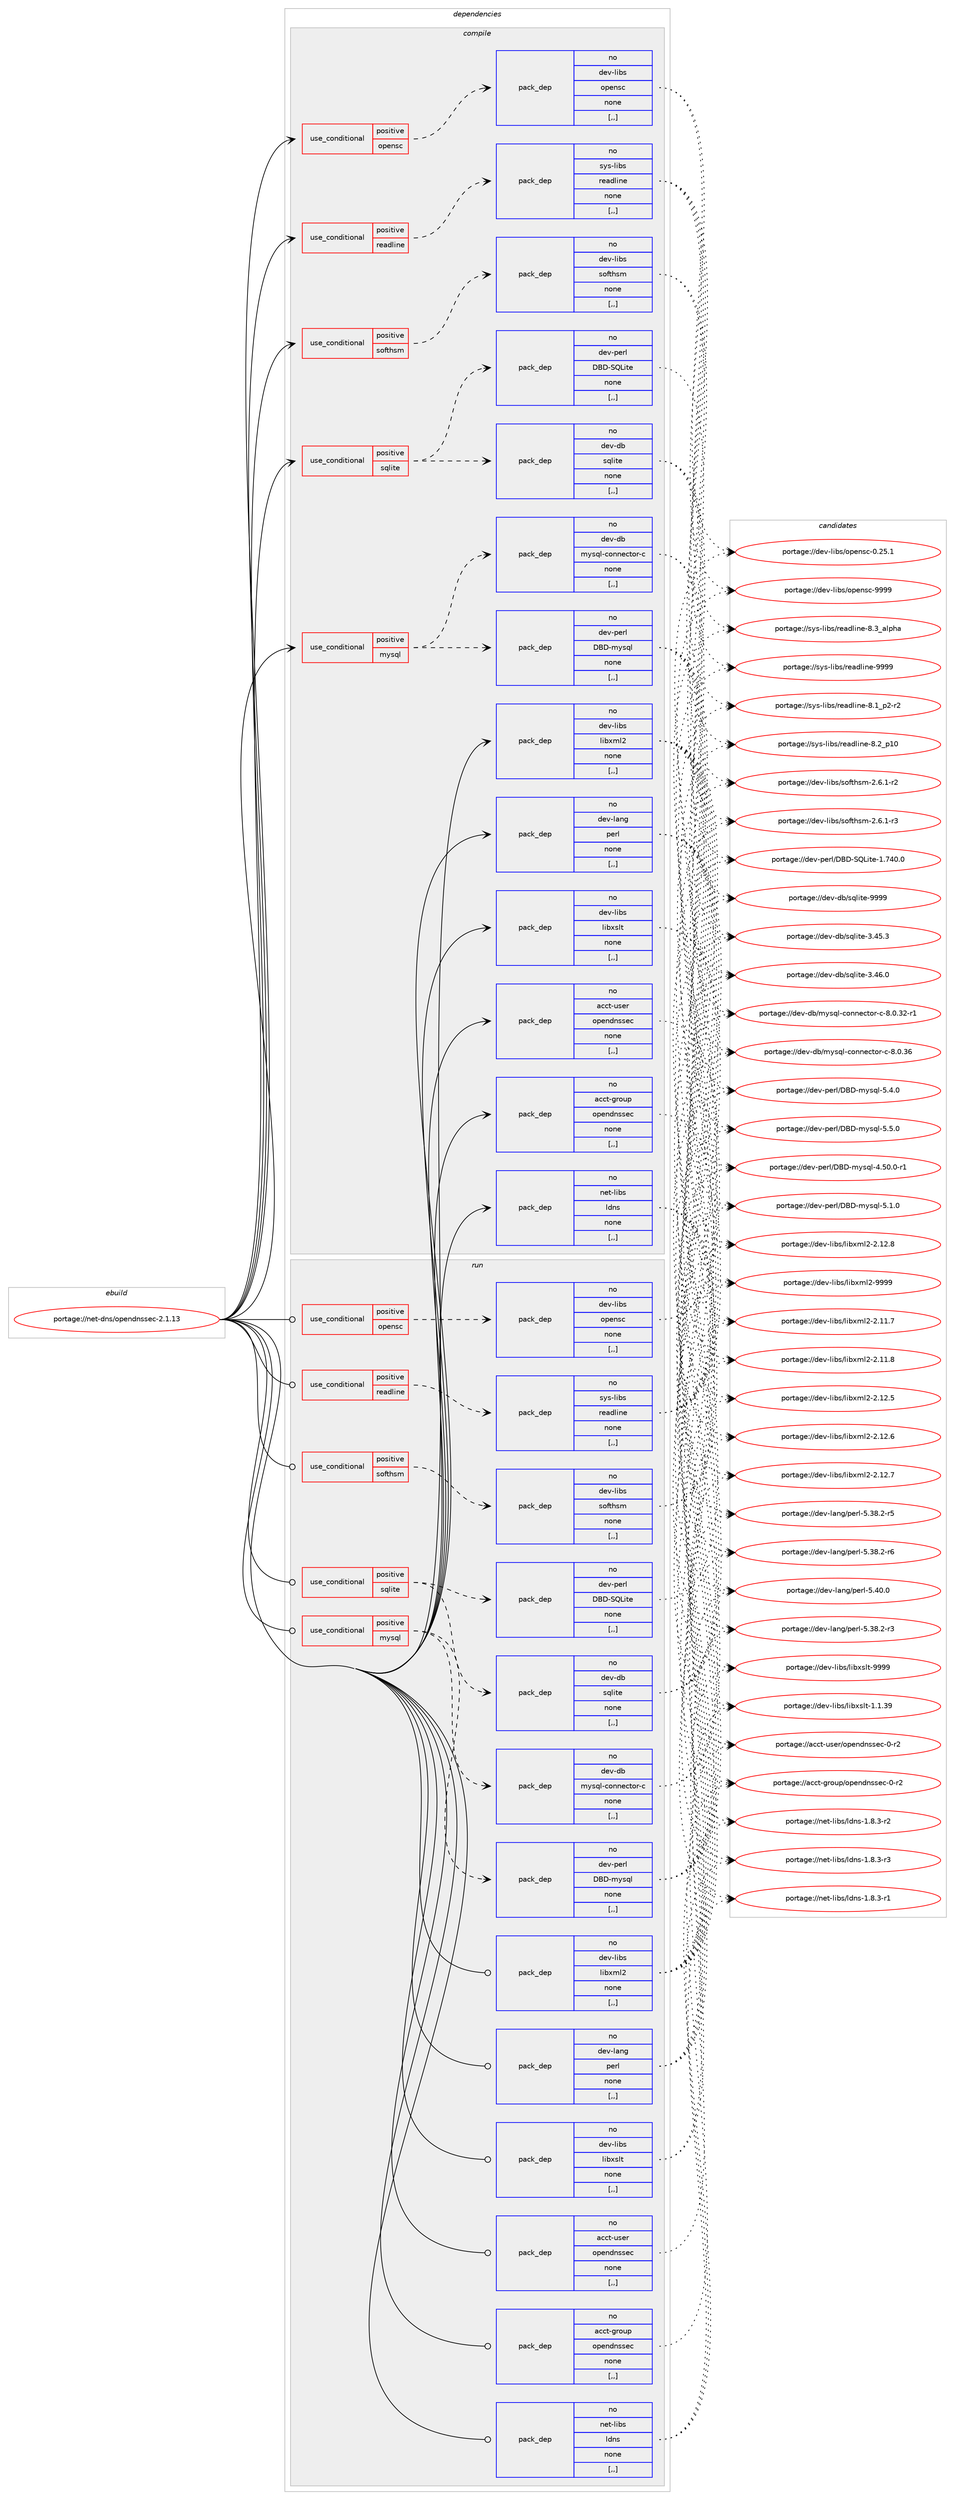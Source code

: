 digraph prolog {

# *************
# Graph options
# *************

newrank=true;
concentrate=true;
compound=true;
graph [rankdir=LR,fontname=Helvetica,fontsize=10,ranksep=1.5];#, ranksep=2.5, nodesep=0.2];
edge  [arrowhead=vee];
node  [fontname=Helvetica,fontsize=10];

# **********
# The ebuild
# **********

subgraph cluster_leftcol {
color=gray;
rank=same;
label=<<i>ebuild</i>>;
id [label="portage://net-dns/opendnssec-2.1.13", color=red, width=4, href="../net-dns/opendnssec-2.1.13.svg"];
}

# ****************
# The dependencies
# ****************

subgraph cluster_midcol {
color=gray;
label=<<i>dependencies</i>>;
subgraph cluster_compile {
fillcolor="#eeeeee";
style=filled;
label=<<i>compile</i>>;
subgraph cond87320 {
dependency337458 [label=<<TABLE BORDER="0" CELLBORDER="1" CELLSPACING="0" CELLPADDING="4"><TR><TD ROWSPAN="3" CELLPADDING="10">use_conditional</TD></TR><TR><TD>positive</TD></TR><TR><TD>mysql</TD></TR></TABLE>>, shape=none, color=red];
subgraph pack247605 {
dependency337459 [label=<<TABLE BORDER="0" CELLBORDER="1" CELLSPACING="0" CELLPADDING="4" WIDTH="220"><TR><TD ROWSPAN="6" CELLPADDING="30">pack_dep</TD></TR><TR><TD WIDTH="110">no</TD></TR><TR><TD>dev-db</TD></TR><TR><TD>mysql-connector-c</TD></TR><TR><TD>none</TD></TR><TR><TD>[,,]</TD></TR></TABLE>>, shape=none, color=blue];
}
dependency337458:e -> dependency337459:w [weight=20,style="dashed",arrowhead="vee"];
subgraph pack247606 {
dependency337460 [label=<<TABLE BORDER="0" CELLBORDER="1" CELLSPACING="0" CELLPADDING="4" WIDTH="220"><TR><TD ROWSPAN="6" CELLPADDING="30">pack_dep</TD></TR><TR><TD WIDTH="110">no</TD></TR><TR><TD>dev-perl</TD></TR><TR><TD>DBD-mysql</TD></TR><TR><TD>none</TD></TR><TR><TD>[,,]</TD></TR></TABLE>>, shape=none, color=blue];
}
dependency337458:e -> dependency337460:w [weight=20,style="dashed",arrowhead="vee"];
}
id:e -> dependency337458:w [weight=20,style="solid",arrowhead="vee"];
subgraph cond87321 {
dependency337461 [label=<<TABLE BORDER="0" CELLBORDER="1" CELLSPACING="0" CELLPADDING="4"><TR><TD ROWSPAN="3" CELLPADDING="10">use_conditional</TD></TR><TR><TD>positive</TD></TR><TR><TD>opensc</TD></TR></TABLE>>, shape=none, color=red];
subgraph pack247607 {
dependency337462 [label=<<TABLE BORDER="0" CELLBORDER="1" CELLSPACING="0" CELLPADDING="4" WIDTH="220"><TR><TD ROWSPAN="6" CELLPADDING="30">pack_dep</TD></TR><TR><TD WIDTH="110">no</TD></TR><TR><TD>dev-libs</TD></TR><TR><TD>opensc</TD></TR><TR><TD>none</TD></TR><TR><TD>[,,]</TD></TR></TABLE>>, shape=none, color=blue];
}
dependency337461:e -> dependency337462:w [weight=20,style="dashed",arrowhead="vee"];
}
id:e -> dependency337461:w [weight=20,style="solid",arrowhead="vee"];
subgraph cond87322 {
dependency337463 [label=<<TABLE BORDER="0" CELLBORDER="1" CELLSPACING="0" CELLPADDING="4"><TR><TD ROWSPAN="3" CELLPADDING="10">use_conditional</TD></TR><TR><TD>positive</TD></TR><TR><TD>readline</TD></TR></TABLE>>, shape=none, color=red];
subgraph pack247608 {
dependency337464 [label=<<TABLE BORDER="0" CELLBORDER="1" CELLSPACING="0" CELLPADDING="4" WIDTH="220"><TR><TD ROWSPAN="6" CELLPADDING="30">pack_dep</TD></TR><TR><TD WIDTH="110">no</TD></TR><TR><TD>sys-libs</TD></TR><TR><TD>readline</TD></TR><TR><TD>none</TD></TR><TR><TD>[,,]</TD></TR></TABLE>>, shape=none, color=blue];
}
dependency337463:e -> dependency337464:w [weight=20,style="dashed",arrowhead="vee"];
}
id:e -> dependency337463:w [weight=20,style="solid",arrowhead="vee"];
subgraph cond87323 {
dependency337465 [label=<<TABLE BORDER="0" CELLBORDER="1" CELLSPACING="0" CELLPADDING="4"><TR><TD ROWSPAN="3" CELLPADDING="10">use_conditional</TD></TR><TR><TD>positive</TD></TR><TR><TD>softhsm</TD></TR></TABLE>>, shape=none, color=red];
subgraph pack247609 {
dependency337466 [label=<<TABLE BORDER="0" CELLBORDER="1" CELLSPACING="0" CELLPADDING="4" WIDTH="220"><TR><TD ROWSPAN="6" CELLPADDING="30">pack_dep</TD></TR><TR><TD WIDTH="110">no</TD></TR><TR><TD>dev-libs</TD></TR><TR><TD>softhsm</TD></TR><TR><TD>none</TD></TR><TR><TD>[,,]</TD></TR></TABLE>>, shape=none, color=blue];
}
dependency337465:e -> dependency337466:w [weight=20,style="dashed",arrowhead="vee"];
}
id:e -> dependency337465:w [weight=20,style="solid",arrowhead="vee"];
subgraph cond87324 {
dependency337467 [label=<<TABLE BORDER="0" CELLBORDER="1" CELLSPACING="0" CELLPADDING="4"><TR><TD ROWSPAN="3" CELLPADDING="10">use_conditional</TD></TR><TR><TD>positive</TD></TR><TR><TD>sqlite</TD></TR></TABLE>>, shape=none, color=red];
subgraph pack247610 {
dependency337468 [label=<<TABLE BORDER="0" CELLBORDER="1" CELLSPACING="0" CELLPADDING="4" WIDTH="220"><TR><TD ROWSPAN="6" CELLPADDING="30">pack_dep</TD></TR><TR><TD WIDTH="110">no</TD></TR><TR><TD>dev-db</TD></TR><TR><TD>sqlite</TD></TR><TR><TD>none</TD></TR><TR><TD>[,,]</TD></TR></TABLE>>, shape=none, color=blue];
}
dependency337467:e -> dependency337468:w [weight=20,style="dashed",arrowhead="vee"];
subgraph pack247611 {
dependency337469 [label=<<TABLE BORDER="0" CELLBORDER="1" CELLSPACING="0" CELLPADDING="4" WIDTH="220"><TR><TD ROWSPAN="6" CELLPADDING="30">pack_dep</TD></TR><TR><TD WIDTH="110">no</TD></TR><TR><TD>dev-perl</TD></TR><TR><TD>DBD-SQLite</TD></TR><TR><TD>none</TD></TR><TR><TD>[,,]</TD></TR></TABLE>>, shape=none, color=blue];
}
dependency337467:e -> dependency337469:w [weight=20,style="dashed",arrowhead="vee"];
}
id:e -> dependency337467:w [weight=20,style="solid",arrowhead="vee"];
subgraph pack247612 {
dependency337470 [label=<<TABLE BORDER="0" CELLBORDER="1" CELLSPACING="0" CELLPADDING="4" WIDTH="220"><TR><TD ROWSPAN="6" CELLPADDING="30">pack_dep</TD></TR><TR><TD WIDTH="110">no</TD></TR><TR><TD>acct-group</TD></TR><TR><TD>opendnssec</TD></TR><TR><TD>none</TD></TR><TR><TD>[,,]</TD></TR></TABLE>>, shape=none, color=blue];
}
id:e -> dependency337470:w [weight=20,style="solid",arrowhead="vee"];
subgraph pack247613 {
dependency337471 [label=<<TABLE BORDER="0" CELLBORDER="1" CELLSPACING="0" CELLPADDING="4" WIDTH="220"><TR><TD ROWSPAN="6" CELLPADDING="30">pack_dep</TD></TR><TR><TD WIDTH="110">no</TD></TR><TR><TD>acct-user</TD></TR><TR><TD>opendnssec</TD></TR><TR><TD>none</TD></TR><TR><TD>[,,]</TD></TR></TABLE>>, shape=none, color=blue];
}
id:e -> dependency337471:w [weight=20,style="solid",arrowhead="vee"];
subgraph pack247614 {
dependency337472 [label=<<TABLE BORDER="0" CELLBORDER="1" CELLSPACING="0" CELLPADDING="4" WIDTH="220"><TR><TD ROWSPAN="6" CELLPADDING="30">pack_dep</TD></TR><TR><TD WIDTH="110">no</TD></TR><TR><TD>dev-lang</TD></TR><TR><TD>perl</TD></TR><TR><TD>none</TD></TR><TR><TD>[,,]</TD></TR></TABLE>>, shape=none, color=blue];
}
id:e -> dependency337472:w [weight=20,style="solid",arrowhead="vee"];
subgraph pack247615 {
dependency337473 [label=<<TABLE BORDER="0" CELLBORDER="1" CELLSPACING="0" CELLPADDING="4" WIDTH="220"><TR><TD ROWSPAN="6" CELLPADDING="30">pack_dep</TD></TR><TR><TD WIDTH="110">no</TD></TR><TR><TD>dev-libs</TD></TR><TR><TD>libxml2</TD></TR><TR><TD>none</TD></TR><TR><TD>[,,]</TD></TR></TABLE>>, shape=none, color=blue];
}
id:e -> dependency337473:w [weight=20,style="solid",arrowhead="vee"];
subgraph pack247616 {
dependency337474 [label=<<TABLE BORDER="0" CELLBORDER="1" CELLSPACING="0" CELLPADDING="4" WIDTH="220"><TR><TD ROWSPAN="6" CELLPADDING="30">pack_dep</TD></TR><TR><TD WIDTH="110">no</TD></TR><TR><TD>dev-libs</TD></TR><TR><TD>libxslt</TD></TR><TR><TD>none</TD></TR><TR><TD>[,,]</TD></TR></TABLE>>, shape=none, color=blue];
}
id:e -> dependency337474:w [weight=20,style="solid",arrowhead="vee"];
subgraph pack247617 {
dependency337475 [label=<<TABLE BORDER="0" CELLBORDER="1" CELLSPACING="0" CELLPADDING="4" WIDTH="220"><TR><TD ROWSPAN="6" CELLPADDING="30">pack_dep</TD></TR><TR><TD WIDTH="110">no</TD></TR><TR><TD>net-libs</TD></TR><TR><TD>ldns</TD></TR><TR><TD>none</TD></TR><TR><TD>[,,]</TD></TR></TABLE>>, shape=none, color=blue];
}
id:e -> dependency337475:w [weight=20,style="solid",arrowhead="vee"];
}
subgraph cluster_compileandrun {
fillcolor="#eeeeee";
style=filled;
label=<<i>compile and run</i>>;
}
subgraph cluster_run {
fillcolor="#eeeeee";
style=filled;
label=<<i>run</i>>;
subgraph cond87325 {
dependency337476 [label=<<TABLE BORDER="0" CELLBORDER="1" CELLSPACING="0" CELLPADDING="4"><TR><TD ROWSPAN="3" CELLPADDING="10">use_conditional</TD></TR><TR><TD>positive</TD></TR><TR><TD>mysql</TD></TR></TABLE>>, shape=none, color=red];
subgraph pack247618 {
dependency337477 [label=<<TABLE BORDER="0" CELLBORDER="1" CELLSPACING="0" CELLPADDING="4" WIDTH="220"><TR><TD ROWSPAN="6" CELLPADDING="30">pack_dep</TD></TR><TR><TD WIDTH="110">no</TD></TR><TR><TD>dev-db</TD></TR><TR><TD>mysql-connector-c</TD></TR><TR><TD>none</TD></TR><TR><TD>[,,]</TD></TR></TABLE>>, shape=none, color=blue];
}
dependency337476:e -> dependency337477:w [weight=20,style="dashed",arrowhead="vee"];
subgraph pack247619 {
dependency337478 [label=<<TABLE BORDER="0" CELLBORDER="1" CELLSPACING="0" CELLPADDING="4" WIDTH="220"><TR><TD ROWSPAN="6" CELLPADDING="30">pack_dep</TD></TR><TR><TD WIDTH="110">no</TD></TR><TR><TD>dev-perl</TD></TR><TR><TD>DBD-mysql</TD></TR><TR><TD>none</TD></TR><TR><TD>[,,]</TD></TR></TABLE>>, shape=none, color=blue];
}
dependency337476:e -> dependency337478:w [weight=20,style="dashed",arrowhead="vee"];
}
id:e -> dependency337476:w [weight=20,style="solid",arrowhead="odot"];
subgraph cond87326 {
dependency337479 [label=<<TABLE BORDER="0" CELLBORDER="1" CELLSPACING="0" CELLPADDING="4"><TR><TD ROWSPAN="3" CELLPADDING="10">use_conditional</TD></TR><TR><TD>positive</TD></TR><TR><TD>opensc</TD></TR></TABLE>>, shape=none, color=red];
subgraph pack247620 {
dependency337480 [label=<<TABLE BORDER="0" CELLBORDER="1" CELLSPACING="0" CELLPADDING="4" WIDTH="220"><TR><TD ROWSPAN="6" CELLPADDING="30">pack_dep</TD></TR><TR><TD WIDTH="110">no</TD></TR><TR><TD>dev-libs</TD></TR><TR><TD>opensc</TD></TR><TR><TD>none</TD></TR><TR><TD>[,,]</TD></TR></TABLE>>, shape=none, color=blue];
}
dependency337479:e -> dependency337480:w [weight=20,style="dashed",arrowhead="vee"];
}
id:e -> dependency337479:w [weight=20,style="solid",arrowhead="odot"];
subgraph cond87327 {
dependency337481 [label=<<TABLE BORDER="0" CELLBORDER="1" CELLSPACING="0" CELLPADDING="4"><TR><TD ROWSPAN="3" CELLPADDING="10">use_conditional</TD></TR><TR><TD>positive</TD></TR><TR><TD>readline</TD></TR></TABLE>>, shape=none, color=red];
subgraph pack247621 {
dependency337482 [label=<<TABLE BORDER="0" CELLBORDER="1" CELLSPACING="0" CELLPADDING="4" WIDTH="220"><TR><TD ROWSPAN="6" CELLPADDING="30">pack_dep</TD></TR><TR><TD WIDTH="110">no</TD></TR><TR><TD>sys-libs</TD></TR><TR><TD>readline</TD></TR><TR><TD>none</TD></TR><TR><TD>[,,]</TD></TR></TABLE>>, shape=none, color=blue];
}
dependency337481:e -> dependency337482:w [weight=20,style="dashed",arrowhead="vee"];
}
id:e -> dependency337481:w [weight=20,style="solid",arrowhead="odot"];
subgraph cond87328 {
dependency337483 [label=<<TABLE BORDER="0" CELLBORDER="1" CELLSPACING="0" CELLPADDING="4"><TR><TD ROWSPAN="3" CELLPADDING="10">use_conditional</TD></TR><TR><TD>positive</TD></TR><TR><TD>softhsm</TD></TR></TABLE>>, shape=none, color=red];
subgraph pack247622 {
dependency337484 [label=<<TABLE BORDER="0" CELLBORDER="1" CELLSPACING="0" CELLPADDING="4" WIDTH="220"><TR><TD ROWSPAN="6" CELLPADDING="30">pack_dep</TD></TR><TR><TD WIDTH="110">no</TD></TR><TR><TD>dev-libs</TD></TR><TR><TD>softhsm</TD></TR><TR><TD>none</TD></TR><TR><TD>[,,]</TD></TR></TABLE>>, shape=none, color=blue];
}
dependency337483:e -> dependency337484:w [weight=20,style="dashed",arrowhead="vee"];
}
id:e -> dependency337483:w [weight=20,style="solid",arrowhead="odot"];
subgraph cond87329 {
dependency337485 [label=<<TABLE BORDER="0" CELLBORDER="1" CELLSPACING="0" CELLPADDING="4"><TR><TD ROWSPAN="3" CELLPADDING="10">use_conditional</TD></TR><TR><TD>positive</TD></TR><TR><TD>sqlite</TD></TR></TABLE>>, shape=none, color=red];
subgraph pack247623 {
dependency337486 [label=<<TABLE BORDER="0" CELLBORDER="1" CELLSPACING="0" CELLPADDING="4" WIDTH="220"><TR><TD ROWSPAN="6" CELLPADDING="30">pack_dep</TD></TR><TR><TD WIDTH="110">no</TD></TR><TR><TD>dev-db</TD></TR><TR><TD>sqlite</TD></TR><TR><TD>none</TD></TR><TR><TD>[,,]</TD></TR></TABLE>>, shape=none, color=blue];
}
dependency337485:e -> dependency337486:w [weight=20,style="dashed",arrowhead="vee"];
subgraph pack247624 {
dependency337487 [label=<<TABLE BORDER="0" CELLBORDER="1" CELLSPACING="0" CELLPADDING="4" WIDTH="220"><TR><TD ROWSPAN="6" CELLPADDING="30">pack_dep</TD></TR><TR><TD WIDTH="110">no</TD></TR><TR><TD>dev-perl</TD></TR><TR><TD>DBD-SQLite</TD></TR><TR><TD>none</TD></TR><TR><TD>[,,]</TD></TR></TABLE>>, shape=none, color=blue];
}
dependency337485:e -> dependency337487:w [weight=20,style="dashed",arrowhead="vee"];
}
id:e -> dependency337485:w [weight=20,style="solid",arrowhead="odot"];
subgraph pack247625 {
dependency337488 [label=<<TABLE BORDER="0" CELLBORDER="1" CELLSPACING="0" CELLPADDING="4" WIDTH="220"><TR><TD ROWSPAN="6" CELLPADDING="30">pack_dep</TD></TR><TR><TD WIDTH="110">no</TD></TR><TR><TD>acct-group</TD></TR><TR><TD>opendnssec</TD></TR><TR><TD>none</TD></TR><TR><TD>[,,]</TD></TR></TABLE>>, shape=none, color=blue];
}
id:e -> dependency337488:w [weight=20,style="solid",arrowhead="odot"];
subgraph pack247626 {
dependency337489 [label=<<TABLE BORDER="0" CELLBORDER="1" CELLSPACING="0" CELLPADDING="4" WIDTH="220"><TR><TD ROWSPAN="6" CELLPADDING="30">pack_dep</TD></TR><TR><TD WIDTH="110">no</TD></TR><TR><TD>acct-user</TD></TR><TR><TD>opendnssec</TD></TR><TR><TD>none</TD></TR><TR><TD>[,,]</TD></TR></TABLE>>, shape=none, color=blue];
}
id:e -> dependency337489:w [weight=20,style="solid",arrowhead="odot"];
subgraph pack247627 {
dependency337490 [label=<<TABLE BORDER="0" CELLBORDER="1" CELLSPACING="0" CELLPADDING="4" WIDTH="220"><TR><TD ROWSPAN="6" CELLPADDING="30">pack_dep</TD></TR><TR><TD WIDTH="110">no</TD></TR><TR><TD>dev-lang</TD></TR><TR><TD>perl</TD></TR><TR><TD>none</TD></TR><TR><TD>[,,]</TD></TR></TABLE>>, shape=none, color=blue];
}
id:e -> dependency337490:w [weight=20,style="solid",arrowhead="odot"];
subgraph pack247628 {
dependency337491 [label=<<TABLE BORDER="0" CELLBORDER="1" CELLSPACING="0" CELLPADDING="4" WIDTH="220"><TR><TD ROWSPAN="6" CELLPADDING="30">pack_dep</TD></TR><TR><TD WIDTH="110">no</TD></TR><TR><TD>dev-libs</TD></TR><TR><TD>libxml2</TD></TR><TR><TD>none</TD></TR><TR><TD>[,,]</TD></TR></TABLE>>, shape=none, color=blue];
}
id:e -> dependency337491:w [weight=20,style="solid",arrowhead="odot"];
subgraph pack247629 {
dependency337492 [label=<<TABLE BORDER="0" CELLBORDER="1" CELLSPACING="0" CELLPADDING="4" WIDTH="220"><TR><TD ROWSPAN="6" CELLPADDING="30">pack_dep</TD></TR><TR><TD WIDTH="110">no</TD></TR><TR><TD>dev-libs</TD></TR><TR><TD>libxslt</TD></TR><TR><TD>none</TD></TR><TR><TD>[,,]</TD></TR></TABLE>>, shape=none, color=blue];
}
id:e -> dependency337492:w [weight=20,style="solid",arrowhead="odot"];
subgraph pack247630 {
dependency337493 [label=<<TABLE BORDER="0" CELLBORDER="1" CELLSPACING="0" CELLPADDING="4" WIDTH="220"><TR><TD ROWSPAN="6" CELLPADDING="30">pack_dep</TD></TR><TR><TD WIDTH="110">no</TD></TR><TR><TD>net-libs</TD></TR><TR><TD>ldns</TD></TR><TR><TD>none</TD></TR><TR><TD>[,,]</TD></TR></TABLE>>, shape=none, color=blue];
}
id:e -> dependency337493:w [weight=20,style="solid",arrowhead="odot"];
}
}

# **************
# The candidates
# **************

subgraph cluster_choices {
rank=same;
color=gray;
label=<<i>candidates</i>>;

subgraph choice247605 {
color=black;
nodesep=1;
choice1001011184510098471091211151131084599111110110101991161111144599455646484651504511449 [label="portage://dev-db/mysql-connector-c-8.0.32-r1", color=red, width=4,href="../dev-db/mysql-connector-c-8.0.32-r1.svg"];
choice100101118451009847109121115113108459911111011010199116111114459945564648465154 [label="portage://dev-db/mysql-connector-c-8.0.36", color=red, width=4,href="../dev-db/mysql-connector-c-8.0.36.svg"];
dependency337459:e -> choice1001011184510098471091211151131084599111110110101991161111144599455646484651504511449:w [style=dotted,weight="100"];
dependency337459:e -> choice100101118451009847109121115113108459911111011010199116111114459945564648465154:w [style=dotted,weight="100"];
}
subgraph choice247606 {
color=black;
nodesep=1;
choice100101118451121011141084768666845109121115113108455246534846484511449 [label="portage://dev-perl/DBD-mysql-4.50.0-r1", color=red, width=4,href="../dev-perl/DBD-mysql-4.50.0-r1.svg"];
choice100101118451121011141084768666845109121115113108455346494648 [label="portage://dev-perl/DBD-mysql-5.1.0", color=red, width=4,href="../dev-perl/DBD-mysql-5.1.0.svg"];
choice100101118451121011141084768666845109121115113108455346524648 [label="portage://dev-perl/DBD-mysql-5.4.0", color=red, width=4,href="../dev-perl/DBD-mysql-5.4.0.svg"];
choice100101118451121011141084768666845109121115113108455346534648 [label="portage://dev-perl/DBD-mysql-5.5.0", color=red, width=4,href="../dev-perl/DBD-mysql-5.5.0.svg"];
dependency337460:e -> choice100101118451121011141084768666845109121115113108455246534846484511449:w [style=dotted,weight="100"];
dependency337460:e -> choice100101118451121011141084768666845109121115113108455346494648:w [style=dotted,weight="100"];
dependency337460:e -> choice100101118451121011141084768666845109121115113108455346524648:w [style=dotted,weight="100"];
dependency337460:e -> choice100101118451121011141084768666845109121115113108455346534648:w [style=dotted,weight="100"];
}
subgraph choice247607 {
color=black;
nodesep=1;
choice1001011184510810598115471111121011101159945484650534649 [label="portage://dev-libs/opensc-0.25.1", color=red, width=4,href="../dev-libs/opensc-0.25.1.svg"];
choice100101118451081059811547111112101110115994557575757 [label="portage://dev-libs/opensc-9999", color=red, width=4,href="../dev-libs/opensc-9999.svg"];
dependency337462:e -> choice1001011184510810598115471111121011101159945484650534649:w [style=dotted,weight="100"];
dependency337462:e -> choice100101118451081059811547111112101110115994557575757:w [style=dotted,weight="100"];
}
subgraph choice247608 {
color=black;
nodesep=1;
choice115121115451081059811547114101971001081051101014556464995112504511450 [label="portage://sys-libs/readline-8.1_p2-r2", color=red, width=4,href="../sys-libs/readline-8.1_p2-r2.svg"];
choice1151211154510810598115471141019710010810511010145564650951124948 [label="portage://sys-libs/readline-8.2_p10", color=red, width=4,href="../sys-libs/readline-8.2_p10.svg"];
choice1151211154510810598115471141019710010810511010145564651959710811210497 [label="portage://sys-libs/readline-8.3_alpha", color=red, width=4,href="../sys-libs/readline-8.3_alpha.svg"];
choice115121115451081059811547114101971001081051101014557575757 [label="portage://sys-libs/readline-9999", color=red, width=4,href="../sys-libs/readline-9999.svg"];
dependency337464:e -> choice115121115451081059811547114101971001081051101014556464995112504511450:w [style=dotted,weight="100"];
dependency337464:e -> choice1151211154510810598115471141019710010810511010145564650951124948:w [style=dotted,weight="100"];
dependency337464:e -> choice1151211154510810598115471141019710010810511010145564651959710811210497:w [style=dotted,weight="100"];
dependency337464:e -> choice115121115451081059811547114101971001081051101014557575757:w [style=dotted,weight="100"];
}
subgraph choice247609 {
color=black;
nodesep=1;
choice1001011184510810598115471151111021161041151094550465446494511450 [label="portage://dev-libs/softhsm-2.6.1-r2", color=red, width=4,href="../dev-libs/softhsm-2.6.1-r2.svg"];
choice1001011184510810598115471151111021161041151094550465446494511451 [label="portage://dev-libs/softhsm-2.6.1-r3", color=red, width=4,href="../dev-libs/softhsm-2.6.1-r3.svg"];
dependency337466:e -> choice1001011184510810598115471151111021161041151094550465446494511450:w [style=dotted,weight="100"];
dependency337466:e -> choice1001011184510810598115471151111021161041151094550465446494511451:w [style=dotted,weight="100"];
}
subgraph choice247610 {
color=black;
nodesep=1;
choice10010111845100984711511310810511610145514652534651 [label="portage://dev-db/sqlite-3.45.3", color=red, width=4,href="../dev-db/sqlite-3.45.3.svg"];
choice10010111845100984711511310810511610145514652544648 [label="portage://dev-db/sqlite-3.46.0", color=red, width=4,href="../dev-db/sqlite-3.46.0.svg"];
choice1001011184510098471151131081051161014557575757 [label="portage://dev-db/sqlite-9999", color=red, width=4,href="../dev-db/sqlite-9999.svg"];
dependency337468:e -> choice10010111845100984711511310810511610145514652534651:w [style=dotted,weight="100"];
dependency337468:e -> choice10010111845100984711511310810511610145514652544648:w [style=dotted,weight="100"];
dependency337468:e -> choice1001011184510098471151131081051161014557575757:w [style=dotted,weight="100"];
}
subgraph choice247611 {
color=black;
nodesep=1;
choice1001011184511210111410847686668458381761051161014549465552484648 [label="portage://dev-perl/DBD-SQLite-1.740.0", color=red, width=4,href="../dev-perl/DBD-SQLite-1.740.0.svg"];
dependency337469:e -> choice1001011184511210111410847686668458381761051161014549465552484648:w [style=dotted,weight="100"];
}
subgraph choice247612 {
color=black;
nodesep=1;
choice97999911645103114111117112471111121011101001101151151019945484511450 [label="portage://acct-group/opendnssec-0-r2", color=red, width=4,href="../acct-group/opendnssec-0-r2.svg"];
dependency337470:e -> choice97999911645103114111117112471111121011101001101151151019945484511450:w [style=dotted,weight="100"];
}
subgraph choice247613 {
color=black;
nodesep=1;
choice97999911645117115101114471111121011101001101151151019945484511450 [label="portage://acct-user/opendnssec-0-r2", color=red, width=4,href="../acct-user/opendnssec-0-r2.svg"];
dependency337471:e -> choice97999911645117115101114471111121011101001101151151019945484511450:w [style=dotted,weight="100"];
}
subgraph choice247614 {
color=black;
nodesep=1;
choice100101118451089711010347112101114108455346515646504511451 [label="portage://dev-lang/perl-5.38.2-r3", color=red, width=4,href="../dev-lang/perl-5.38.2-r3.svg"];
choice100101118451089711010347112101114108455346515646504511453 [label="portage://dev-lang/perl-5.38.2-r5", color=red, width=4,href="../dev-lang/perl-5.38.2-r5.svg"];
choice100101118451089711010347112101114108455346515646504511454 [label="portage://dev-lang/perl-5.38.2-r6", color=red, width=4,href="../dev-lang/perl-5.38.2-r6.svg"];
choice10010111845108971101034711210111410845534652484648 [label="portage://dev-lang/perl-5.40.0", color=red, width=4,href="../dev-lang/perl-5.40.0.svg"];
dependency337472:e -> choice100101118451089711010347112101114108455346515646504511451:w [style=dotted,weight="100"];
dependency337472:e -> choice100101118451089711010347112101114108455346515646504511453:w [style=dotted,weight="100"];
dependency337472:e -> choice100101118451089711010347112101114108455346515646504511454:w [style=dotted,weight="100"];
dependency337472:e -> choice10010111845108971101034711210111410845534652484648:w [style=dotted,weight="100"];
}
subgraph choice247615 {
color=black;
nodesep=1;
choice100101118451081059811547108105981201091085045504649494655 [label="portage://dev-libs/libxml2-2.11.7", color=red, width=4,href="../dev-libs/libxml2-2.11.7.svg"];
choice100101118451081059811547108105981201091085045504649494656 [label="portage://dev-libs/libxml2-2.11.8", color=red, width=4,href="../dev-libs/libxml2-2.11.8.svg"];
choice100101118451081059811547108105981201091085045504649504653 [label="portage://dev-libs/libxml2-2.12.5", color=red, width=4,href="../dev-libs/libxml2-2.12.5.svg"];
choice100101118451081059811547108105981201091085045504649504654 [label="portage://dev-libs/libxml2-2.12.6", color=red, width=4,href="../dev-libs/libxml2-2.12.6.svg"];
choice100101118451081059811547108105981201091085045504649504655 [label="portage://dev-libs/libxml2-2.12.7", color=red, width=4,href="../dev-libs/libxml2-2.12.7.svg"];
choice100101118451081059811547108105981201091085045504649504656 [label="portage://dev-libs/libxml2-2.12.8", color=red, width=4,href="../dev-libs/libxml2-2.12.8.svg"];
choice10010111845108105981154710810598120109108504557575757 [label="portage://dev-libs/libxml2-9999", color=red, width=4,href="../dev-libs/libxml2-9999.svg"];
dependency337473:e -> choice100101118451081059811547108105981201091085045504649494655:w [style=dotted,weight="100"];
dependency337473:e -> choice100101118451081059811547108105981201091085045504649494656:w [style=dotted,weight="100"];
dependency337473:e -> choice100101118451081059811547108105981201091085045504649504653:w [style=dotted,weight="100"];
dependency337473:e -> choice100101118451081059811547108105981201091085045504649504654:w [style=dotted,weight="100"];
dependency337473:e -> choice100101118451081059811547108105981201091085045504649504655:w [style=dotted,weight="100"];
dependency337473:e -> choice100101118451081059811547108105981201091085045504649504656:w [style=dotted,weight="100"];
dependency337473:e -> choice10010111845108105981154710810598120109108504557575757:w [style=dotted,weight="100"];
}
subgraph choice247616 {
color=black;
nodesep=1;
choice1001011184510810598115471081059812011510811645494649465157 [label="portage://dev-libs/libxslt-1.1.39", color=red, width=4,href="../dev-libs/libxslt-1.1.39.svg"];
choice100101118451081059811547108105981201151081164557575757 [label="portage://dev-libs/libxslt-9999", color=red, width=4,href="../dev-libs/libxslt-9999.svg"];
dependency337474:e -> choice1001011184510810598115471081059812011510811645494649465157:w [style=dotted,weight="100"];
dependency337474:e -> choice100101118451081059811547108105981201151081164557575757:w [style=dotted,weight="100"];
}
subgraph choice247617 {
color=black;
nodesep=1;
choice1101011164510810598115471081001101154549465646514511449 [label="portage://net-libs/ldns-1.8.3-r1", color=red, width=4,href="../net-libs/ldns-1.8.3-r1.svg"];
choice1101011164510810598115471081001101154549465646514511450 [label="portage://net-libs/ldns-1.8.3-r2", color=red, width=4,href="../net-libs/ldns-1.8.3-r2.svg"];
choice1101011164510810598115471081001101154549465646514511451 [label="portage://net-libs/ldns-1.8.3-r3", color=red, width=4,href="../net-libs/ldns-1.8.3-r3.svg"];
dependency337475:e -> choice1101011164510810598115471081001101154549465646514511449:w [style=dotted,weight="100"];
dependency337475:e -> choice1101011164510810598115471081001101154549465646514511450:w [style=dotted,weight="100"];
dependency337475:e -> choice1101011164510810598115471081001101154549465646514511451:w [style=dotted,weight="100"];
}
subgraph choice247618 {
color=black;
nodesep=1;
choice1001011184510098471091211151131084599111110110101991161111144599455646484651504511449 [label="portage://dev-db/mysql-connector-c-8.0.32-r1", color=red, width=4,href="../dev-db/mysql-connector-c-8.0.32-r1.svg"];
choice100101118451009847109121115113108459911111011010199116111114459945564648465154 [label="portage://dev-db/mysql-connector-c-8.0.36", color=red, width=4,href="../dev-db/mysql-connector-c-8.0.36.svg"];
dependency337477:e -> choice1001011184510098471091211151131084599111110110101991161111144599455646484651504511449:w [style=dotted,weight="100"];
dependency337477:e -> choice100101118451009847109121115113108459911111011010199116111114459945564648465154:w [style=dotted,weight="100"];
}
subgraph choice247619 {
color=black;
nodesep=1;
choice100101118451121011141084768666845109121115113108455246534846484511449 [label="portage://dev-perl/DBD-mysql-4.50.0-r1", color=red, width=4,href="../dev-perl/DBD-mysql-4.50.0-r1.svg"];
choice100101118451121011141084768666845109121115113108455346494648 [label="portage://dev-perl/DBD-mysql-5.1.0", color=red, width=4,href="../dev-perl/DBD-mysql-5.1.0.svg"];
choice100101118451121011141084768666845109121115113108455346524648 [label="portage://dev-perl/DBD-mysql-5.4.0", color=red, width=4,href="../dev-perl/DBD-mysql-5.4.0.svg"];
choice100101118451121011141084768666845109121115113108455346534648 [label="portage://dev-perl/DBD-mysql-5.5.0", color=red, width=4,href="../dev-perl/DBD-mysql-5.5.0.svg"];
dependency337478:e -> choice100101118451121011141084768666845109121115113108455246534846484511449:w [style=dotted,weight="100"];
dependency337478:e -> choice100101118451121011141084768666845109121115113108455346494648:w [style=dotted,weight="100"];
dependency337478:e -> choice100101118451121011141084768666845109121115113108455346524648:w [style=dotted,weight="100"];
dependency337478:e -> choice100101118451121011141084768666845109121115113108455346534648:w [style=dotted,weight="100"];
}
subgraph choice247620 {
color=black;
nodesep=1;
choice1001011184510810598115471111121011101159945484650534649 [label="portage://dev-libs/opensc-0.25.1", color=red, width=4,href="../dev-libs/opensc-0.25.1.svg"];
choice100101118451081059811547111112101110115994557575757 [label="portage://dev-libs/opensc-9999", color=red, width=4,href="../dev-libs/opensc-9999.svg"];
dependency337480:e -> choice1001011184510810598115471111121011101159945484650534649:w [style=dotted,weight="100"];
dependency337480:e -> choice100101118451081059811547111112101110115994557575757:w [style=dotted,weight="100"];
}
subgraph choice247621 {
color=black;
nodesep=1;
choice115121115451081059811547114101971001081051101014556464995112504511450 [label="portage://sys-libs/readline-8.1_p2-r2", color=red, width=4,href="../sys-libs/readline-8.1_p2-r2.svg"];
choice1151211154510810598115471141019710010810511010145564650951124948 [label="portage://sys-libs/readline-8.2_p10", color=red, width=4,href="../sys-libs/readline-8.2_p10.svg"];
choice1151211154510810598115471141019710010810511010145564651959710811210497 [label="portage://sys-libs/readline-8.3_alpha", color=red, width=4,href="../sys-libs/readline-8.3_alpha.svg"];
choice115121115451081059811547114101971001081051101014557575757 [label="portage://sys-libs/readline-9999", color=red, width=4,href="../sys-libs/readline-9999.svg"];
dependency337482:e -> choice115121115451081059811547114101971001081051101014556464995112504511450:w [style=dotted,weight="100"];
dependency337482:e -> choice1151211154510810598115471141019710010810511010145564650951124948:w [style=dotted,weight="100"];
dependency337482:e -> choice1151211154510810598115471141019710010810511010145564651959710811210497:w [style=dotted,weight="100"];
dependency337482:e -> choice115121115451081059811547114101971001081051101014557575757:w [style=dotted,weight="100"];
}
subgraph choice247622 {
color=black;
nodesep=1;
choice1001011184510810598115471151111021161041151094550465446494511450 [label="portage://dev-libs/softhsm-2.6.1-r2", color=red, width=4,href="../dev-libs/softhsm-2.6.1-r2.svg"];
choice1001011184510810598115471151111021161041151094550465446494511451 [label="portage://dev-libs/softhsm-2.6.1-r3", color=red, width=4,href="../dev-libs/softhsm-2.6.1-r3.svg"];
dependency337484:e -> choice1001011184510810598115471151111021161041151094550465446494511450:w [style=dotted,weight="100"];
dependency337484:e -> choice1001011184510810598115471151111021161041151094550465446494511451:w [style=dotted,weight="100"];
}
subgraph choice247623 {
color=black;
nodesep=1;
choice10010111845100984711511310810511610145514652534651 [label="portage://dev-db/sqlite-3.45.3", color=red, width=4,href="../dev-db/sqlite-3.45.3.svg"];
choice10010111845100984711511310810511610145514652544648 [label="portage://dev-db/sqlite-3.46.0", color=red, width=4,href="../dev-db/sqlite-3.46.0.svg"];
choice1001011184510098471151131081051161014557575757 [label="portage://dev-db/sqlite-9999", color=red, width=4,href="../dev-db/sqlite-9999.svg"];
dependency337486:e -> choice10010111845100984711511310810511610145514652534651:w [style=dotted,weight="100"];
dependency337486:e -> choice10010111845100984711511310810511610145514652544648:w [style=dotted,weight="100"];
dependency337486:e -> choice1001011184510098471151131081051161014557575757:w [style=dotted,weight="100"];
}
subgraph choice247624 {
color=black;
nodesep=1;
choice1001011184511210111410847686668458381761051161014549465552484648 [label="portage://dev-perl/DBD-SQLite-1.740.0", color=red, width=4,href="../dev-perl/DBD-SQLite-1.740.0.svg"];
dependency337487:e -> choice1001011184511210111410847686668458381761051161014549465552484648:w [style=dotted,weight="100"];
}
subgraph choice247625 {
color=black;
nodesep=1;
choice97999911645103114111117112471111121011101001101151151019945484511450 [label="portage://acct-group/opendnssec-0-r2", color=red, width=4,href="../acct-group/opendnssec-0-r2.svg"];
dependency337488:e -> choice97999911645103114111117112471111121011101001101151151019945484511450:w [style=dotted,weight="100"];
}
subgraph choice247626 {
color=black;
nodesep=1;
choice97999911645117115101114471111121011101001101151151019945484511450 [label="portage://acct-user/opendnssec-0-r2", color=red, width=4,href="../acct-user/opendnssec-0-r2.svg"];
dependency337489:e -> choice97999911645117115101114471111121011101001101151151019945484511450:w [style=dotted,weight="100"];
}
subgraph choice247627 {
color=black;
nodesep=1;
choice100101118451089711010347112101114108455346515646504511451 [label="portage://dev-lang/perl-5.38.2-r3", color=red, width=4,href="../dev-lang/perl-5.38.2-r3.svg"];
choice100101118451089711010347112101114108455346515646504511453 [label="portage://dev-lang/perl-5.38.2-r5", color=red, width=4,href="../dev-lang/perl-5.38.2-r5.svg"];
choice100101118451089711010347112101114108455346515646504511454 [label="portage://dev-lang/perl-5.38.2-r6", color=red, width=4,href="../dev-lang/perl-5.38.2-r6.svg"];
choice10010111845108971101034711210111410845534652484648 [label="portage://dev-lang/perl-5.40.0", color=red, width=4,href="../dev-lang/perl-5.40.0.svg"];
dependency337490:e -> choice100101118451089711010347112101114108455346515646504511451:w [style=dotted,weight="100"];
dependency337490:e -> choice100101118451089711010347112101114108455346515646504511453:w [style=dotted,weight="100"];
dependency337490:e -> choice100101118451089711010347112101114108455346515646504511454:w [style=dotted,weight="100"];
dependency337490:e -> choice10010111845108971101034711210111410845534652484648:w [style=dotted,weight="100"];
}
subgraph choice247628 {
color=black;
nodesep=1;
choice100101118451081059811547108105981201091085045504649494655 [label="portage://dev-libs/libxml2-2.11.7", color=red, width=4,href="../dev-libs/libxml2-2.11.7.svg"];
choice100101118451081059811547108105981201091085045504649494656 [label="portage://dev-libs/libxml2-2.11.8", color=red, width=4,href="../dev-libs/libxml2-2.11.8.svg"];
choice100101118451081059811547108105981201091085045504649504653 [label="portage://dev-libs/libxml2-2.12.5", color=red, width=4,href="../dev-libs/libxml2-2.12.5.svg"];
choice100101118451081059811547108105981201091085045504649504654 [label="portage://dev-libs/libxml2-2.12.6", color=red, width=4,href="../dev-libs/libxml2-2.12.6.svg"];
choice100101118451081059811547108105981201091085045504649504655 [label="portage://dev-libs/libxml2-2.12.7", color=red, width=4,href="../dev-libs/libxml2-2.12.7.svg"];
choice100101118451081059811547108105981201091085045504649504656 [label="portage://dev-libs/libxml2-2.12.8", color=red, width=4,href="../dev-libs/libxml2-2.12.8.svg"];
choice10010111845108105981154710810598120109108504557575757 [label="portage://dev-libs/libxml2-9999", color=red, width=4,href="../dev-libs/libxml2-9999.svg"];
dependency337491:e -> choice100101118451081059811547108105981201091085045504649494655:w [style=dotted,weight="100"];
dependency337491:e -> choice100101118451081059811547108105981201091085045504649494656:w [style=dotted,weight="100"];
dependency337491:e -> choice100101118451081059811547108105981201091085045504649504653:w [style=dotted,weight="100"];
dependency337491:e -> choice100101118451081059811547108105981201091085045504649504654:w [style=dotted,weight="100"];
dependency337491:e -> choice100101118451081059811547108105981201091085045504649504655:w [style=dotted,weight="100"];
dependency337491:e -> choice100101118451081059811547108105981201091085045504649504656:w [style=dotted,weight="100"];
dependency337491:e -> choice10010111845108105981154710810598120109108504557575757:w [style=dotted,weight="100"];
}
subgraph choice247629 {
color=black;
nodesep=1;
choice1001011184510810598115471081059812011510811645494649465157 [label="portage://dev-libs/libxslt-1.1.39", color=red, width=4,href="../dev-libs/libxslt-1.1.39.svg"];
choice100101118451081059811547108105981201151081164557575757 [label="portage://dev-libs/libxslt-9999", color=red, width=4,href="../dev-libs/libxslt-9999.svg"];
dependency337492:e -> choice1001011184510810598115471081059812011510811645494649465157:w [style=dotted,weight="100"];
dependency337492:e -> choice100101118451081059811547108105981201151081164557575757:w [style=dotted,weight="100"];
}
subgraph choice247630 {
color=black;
nodesep=1;
choice1101011164510810598115471081001101154549465646514511449 [label="portage://net-libs/ldns-1.8.3-r1", color=red, width=4,href="../net-libs/ldns-1.8.3-r1.svg"];
choice1101011164510810598115471081001101154549465646514511450 [label="portage://net-libs/ldns-1.8.3-r2", color=red, width=4,href="../net-libs/ldns-1.8.3-r2.svg"];
choice1101011164510810598115471081001101154549465646514511451 [label="portage://net-libs/ldns-1.8.3-r3", color=red, width=4,href="../net-libs/ldns-1.8.3-r3.svg"];
dependency337493:e -> choice1101011164510810598115471081001101154549465646514511449:w [style=dotted,weight="100"];
dependency337493:e -> choice1101011164510810598115471081001101154549465646514511450:w [style=dotted,weight="100"];
dependency337493:e -> choice1101011164510810598115471081001101154549465646514511451:w [style=dotted,weight="100"];
}
}

}

